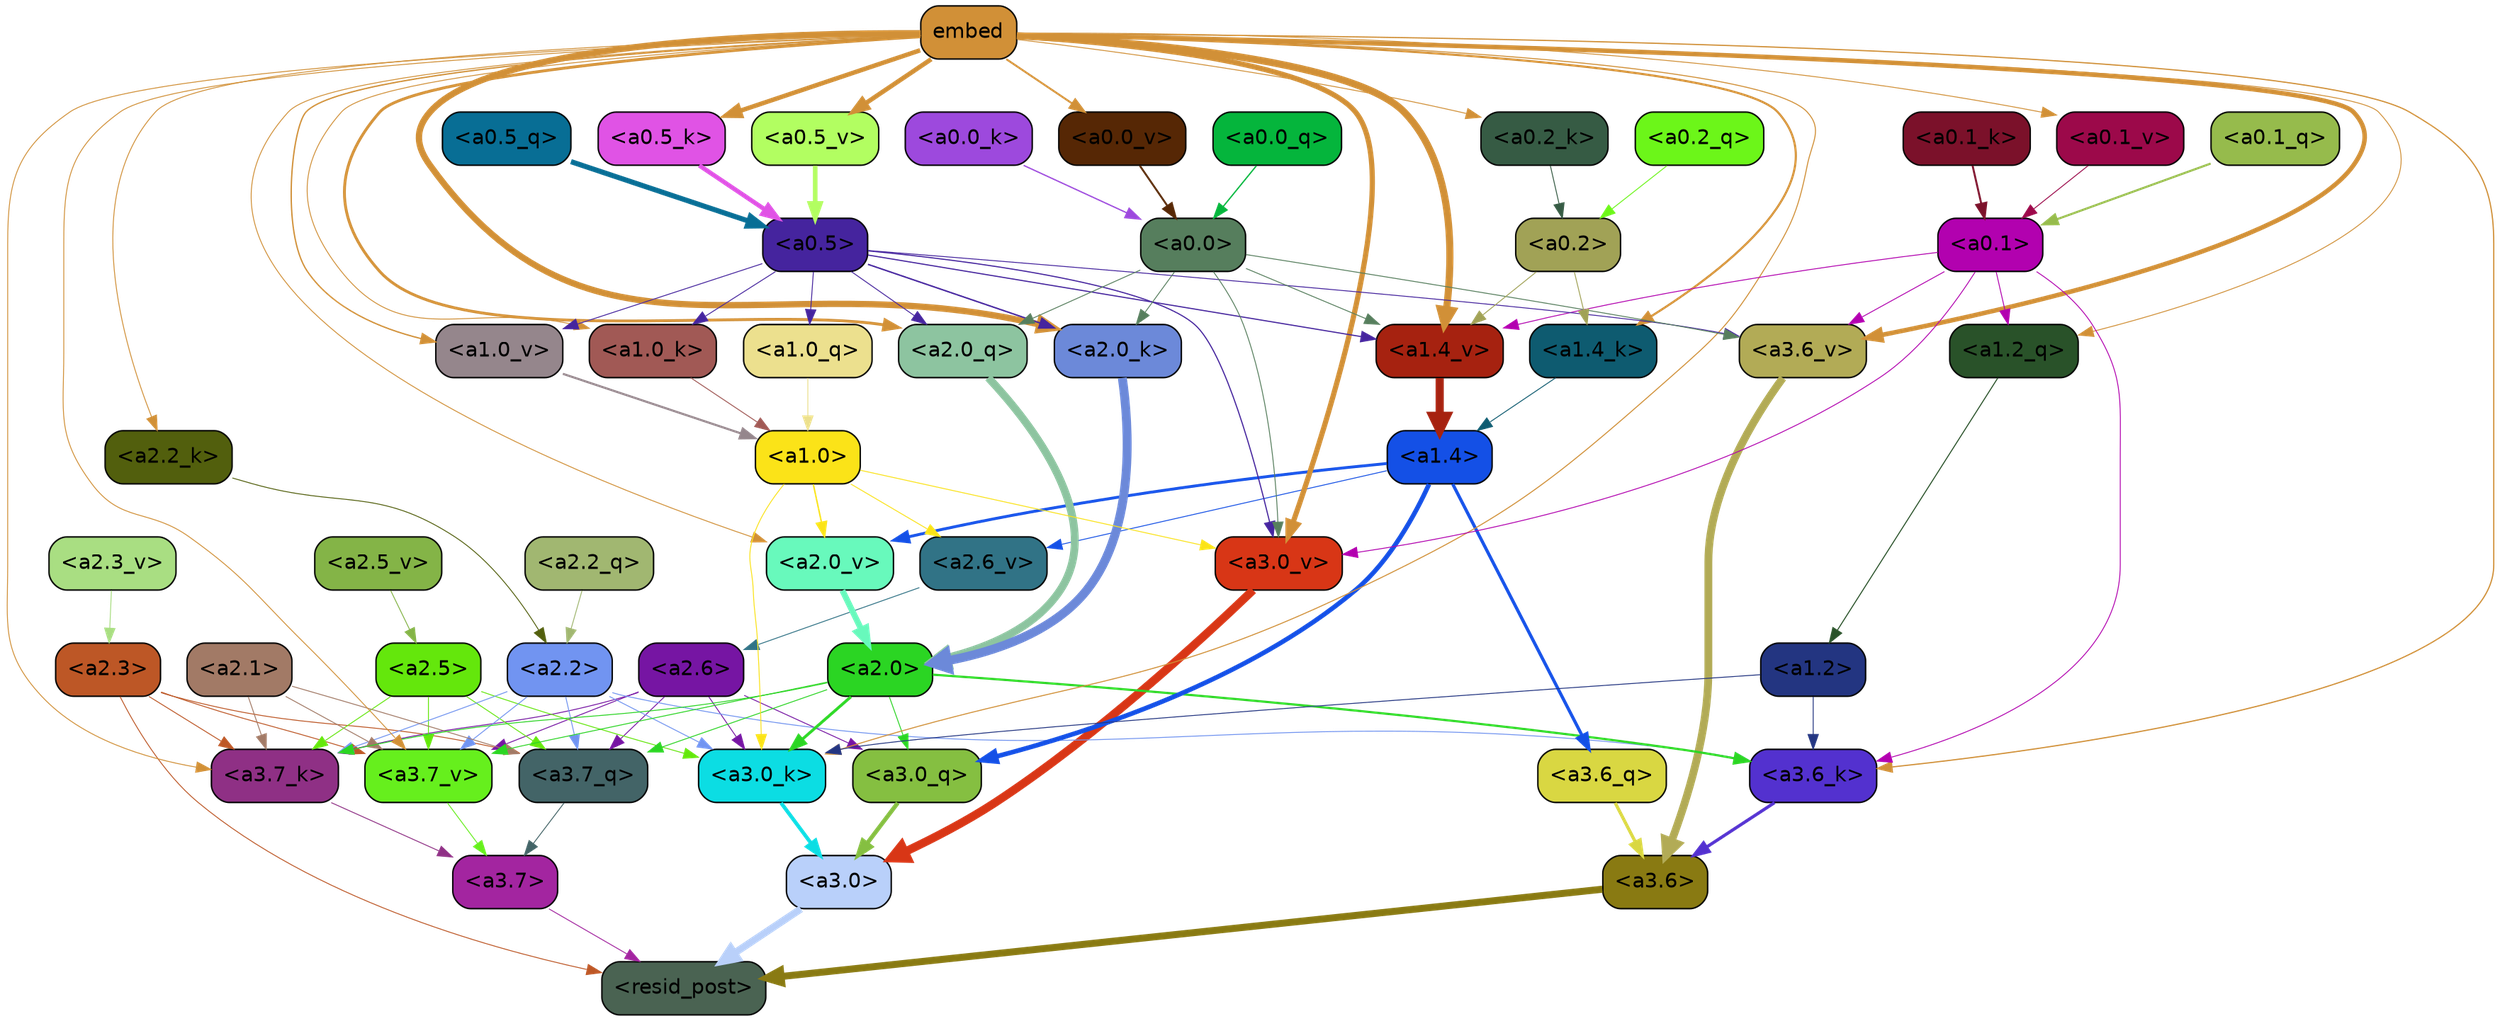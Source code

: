 strict digraph "" {
	graph [bgcolor=transparent,
		layout=dot,
		overlap=false,
		splines=true
	];
	"<a3.7>"	[color=black,
		fillcolor="#a325a0",
		fontname=Helvetica,
		shape=box,
		style="filled, rounded"];
	"<resid_post>"	[color=black,
		fillcolor="#4a6352",
		fontname=Helvetica,
		shape=box,
		style="filled, rounded"];
	"<a3.7>" -> "<resid_post>"	[color="#a325a0",
		penwidth=0.6];
	"<a3.6>"	[color=black,
		fillcolor="#897a12",
		fontname=Helvetica,
		shape=box,
		style="filled, rounded"];
	"<a3.6>" -> "<resid_post>"	[color="#897a12",
		penwidth=4.7534414529800415];
	"<a3.0>"	[color=black,
		fillcolor="#b9d0fa",
		fontname=Helvetica,
		shape=box,
		style="filled, rounded"];
	"<a3.0>" -> "<resid_post>"	[color="#b9d0fa",
		penwidth=4.898576855659485];
	"<a2.3>"	[color=black,
		fillcolor="#bd5726",
		fontname=Helvetica,
		shape=box,
		style="filled, rounded"];
	"<a2.3>" -> "<resid_post>"	[color="#bd5726",
		penwidth=0.6];
	"<a3.7_q>"	[color=black,
		fillcolor="#436467",
		fontname=Helvetica,
		shape=box,
		style="filled, rounded"];
	"<a2.3>" -> "<a3.7_q>"	[color="#bd5726",
		penwidth=0.6];
	"<a3.7_k>"	[color=black,
		fillcolor="#8f3085",
		fontname=Helvetica,
		shape=box,
		style="filled, rounded"];
	"<a2.3>" -> "<a3.7_k>"	[color="#bd5726",
		penwidth=0.6];
	"<a3.7_v>"	[color=black,
		fillcolor="#66ef1d",
		fontname=Helvetica,
		shape=box,
		style="filled, rounded"];
	"<a2.3>" -> "<a3.7_v>"	[color="#bd5726",
		penwidth=0.6];
	"<a3.7_q>" -> "<a3.7>"	[color="#436467",
		penwidth=0.6];
	"<a3.6_q>"	[color=black,
		fillcolor="#d9d742",
		fontname=Helvetica,
		shape=box,
		style="filled, rounded"];
	"<a3.6_q>" -> "<a3.6>"	[color="#d9d742",
		penwidth=2.160832464694977];
	"<a3.0_q>"	[color=black,
		fillcolor="#85bf41",
		fontname=Helvetica,
		shape=box,
		style="filled, rounded"];
	"<a3.0_q>" -> "<a3.0>"	[color="#85bf41",
		penwidth=2.870753765106201];
	"<a3.7_k>" -> "<a3.7>"	[color="#8f3085",
		penwidth=0.6];
	"<a3.6_k>"	[color=black,
		fillcolor="#5331cf",
		fontname=Helvetica,
		shape=box,
		style="filled, rounded"];
	"<a3.6_k>" -> "<a3.6>"	[color="#5331cf",
		penwidth=2.13908451795578];
	"<a3.0_k>"	[color=black,
		fillcolor="#0cdde3",
		fontname=Helvetica,
		shape=box,
		style="filled, rounded"];
	"<a3.0_k>" -> "<a3.0>"	[color="#0cdde3",
		penwidth=2.520303964614868];
	"<a3.7_v>" -> "<a3.7>"	[color="#66ef1d",
		penwidth=0.6];
	"<a3.6_v>"	[color=black,
		fillcolor="#b2ab56",
		fontname=Helvetica,
		shape=box,
		style="filled, rounded"];
	"<a3.6_v>" -> "<a3.6>"	[color="#b2ab56",
		penwidth=5.297133803367615];
	"<a3.0_v>"	[color=black,
		fillcolor="#d83616",
		fontname=Helvetica,
		shape=box,
		style="filled, rounded"];
	"<a3.0_v>" -> "<a3.0>"	[color="#d83616",
		penwidth=5.680712580680847];
	"<a2.6>"	[color=black,
		fillcolor="#7615a3",
		fontname=Helvetica,
		shape=box,
		style="filled, rounded"];
	"<a2.6>" -> "<a3.7_q>"	[color="#7615a3",
		penwidth=0.6];
	"<a2.6>" -> "<a3.0_q>"	[color="#7615a3",
		penwidth=0.6];
	"<a2.6>" -> "<a3.7_k>"	[color="#7615a3",
		penwidth=0.6];
	"<a2.6>" -> "<a3.0_k>"	[color="#7615a3",
		penwidth=0.6];
	"<a2.6>" -> "<a3.7_v>"	[color="#7615a3",
		penwidth=0.6];
	"<a2.5>"	[color=black,
		fillcolor="#64e70c",
		fontname=Helvetica,
		shape=box,
		style="filled, rounded"];
	"<a2.5>" -> "<a3.7_q>"	[color="#64e70c",
		penwidth=0.6];
	"<a2.5>" -> "<a3.7_k>"	[color="#64e70c",
		penwidth=0.6];
	"<a2.5>" -> "<a3.0_k>"	[color="#64e70c",
		penwidth=0.6];
	"<a2.5>" -> "<a3.7_v>"	[color="#64e70c",
		penwidth=0.6];
	"<a2.2>"	[color=black,
		fillcolor="#7194f1",
		fontname=Helvetica,
		shape=box,
		style="filled, rounded"];
	"<a2.2>" -> "<a3.7_q>"	[color="#7194f1",
		penwidth=0.6];
	"<a2.2>" -> "<a3.7_k>"	[color="#7194f1",
		penwidth=0.6];
	"<a2.2>" -> "<a3.6_k>"	[color="#7194f1",
		penwidth=0.6];
	"<a2.2>" -> "<a3.0_k>"	[color="#7194f1",
		penwidth=0.6];
	"<a2.2>" -> "<a3.7_v>"	[color="#7194f1",
		penwidth=0.6];
	"<a2.1>"	[color=black,
		fillcolor="#a27a66",
		fontname=Helvetica,
		shape=box,
		style="filled, rounded"];
	"<a2.1>" -> "<a3.7_q>"	[color="#a27a66",
		penwidth=0.6];
	"<a2.1>" -> "<a3.7_k>"	[color="#a27a66",
		penwidth=0.6];
	"<a2.1>" -> "<a3.7_v>"	[color="#a27a66",
		penwidth=0.6];
	"<a2.0>"	[color=black,
		fillcolor="#2bd523",
		fontname=Helvetica,
		shape=box,
		style="filled, rounded"];
	"<a2.0>" -> "<a3.7_q>"	[color="#2bd523",
		penwidth=0.6];
	"<a2.0>" -> "<a3.0_q>"	[color="#2bd523",
		penwidth=0.6];
	"<a2.0>" -> "<a3.7_k>"	[color="#2bd523",
		penwidth=0.6];
	"<a2.0>" -> "<a3.6_k>"	[color="#2bd523",
		penwidth=1.4807794839143753];
	"<a2.0>" -> "<a3.0_k>"	[color="#2bd523",
		penwidth=1.9436544477939606];
	"<a2.0>" -> "<a3.7_v>"	[color="#2bd523",
		penwidth=0.6];
	"<a1.4>"	[color=black,
		fillcolor="#1450e6",
		fontname=Helvetica,
		shape=box,
		style="filled, rounded"];
	"<a1.4>" -> "<a3.6_q>"	[color="#1450e6",
		penwidth=2.1635248363018036];
	"<a1.4>" -> "<a3.0_q>"	[color="#1450e6",
		penwidth=3.1362746953964233];
	"<a2.6_v>"	[color=black,
		fillcolor="#317386",
		fontname=Helvetica,
		shape=box,
		style="filled, rounded"];
	"<a1.4>" -> "<a2.6_v>"	[color="#1450e6",
		penwidth=0.6];
	"<a2.0_v>"	[color=black,
		fillcolor="#68f9bc",
		fontname=Helvetica,
		shape=box,
		style="filled, rounded"];
	"<a1.4>" -> "<a2.0_v>"	[color="#1450e6",
		penwidth=1.9271827340126038];
	embed	[color=black,
		fillcolor="#d19037",
		fontname=Helvetica,
		shape=box,
		style="filled, rounded"];
	embed -> "<a3.7_k>"	[color="#d19037",
		penwidth=0.6];
	embed -> "<a3.6_k>"	[color="#d19037",
		penwidth=0.8202246725559235];
	embed -> "<a3.0_k>"	[color="#d19037",
		penwidth=0.6771316379308701];
	embed -> "<a3.7_v>"	[color="#d19037",
		penwidth=0.6];
	embed -> "<a3.6_v>"	[color="#d19037",
		penwidth=3.067279100418091];
	embed -> "<a3.0_v>"	[color="#d19037",
		penwidth=3.5202720761299133];
	"<a2.0_q>"	[color=black,
		fillcolor="#8dc4a0",
		fontname=Helvetica,
		shape=box,
		style="filled, rounded"];
	embed -> "<a2.0_q>"	[color="#d19037",
		penwidth=1.9194039106369019];
	"<a2.2_k>"	[color=black,
		fillcolor="#525f0d",
		fontname=Helvetica,
		shape=box,
		style="filled, rounded"];
	embed -> "<a2.2_k>"	[color="#d19037",
		penwidth=0.6];
	"<a2.0_k>"	[color=black,
		fillcolor="#6c89d9",
		fontname=Helvetica,
		shape=box,
		style="filled, rounded"];
	embed -> "<a2.0_k>"	[color="#d19037",
		penwidth=4.28515887260437];
	embed -> "<a2.0_v>"	[color="#d19037",
		penwidth=0.6];
	"<a1.2_q>"	[color=black,
		fillcolor="#295229",
		fontname=Helvetica,
		shape=box,
		style="filled, rounded"];
	embed -> "<a1.2_q>"	[color="#d19037",
		penwidth=0.6];
	"<a1.4_k>"	[color=black,
		fillcolor="#0e5b70",
		fontname=Helvetica,
		shape=box,
		style="filled, rounded"];
	embed -> "<a1.4_k>"	[color="#d19037",
		penwidth=1.441945195198059];
	"<a1.0_k>"	[color=black,
		fillcolor="#a15955",
		fontname=Helvetica,
		shape=box,
		style="filled, rounded"];
	embed -> "<a1.0_k>"	[color="#d19037",
		penwidth=0.6];
	"<a1.4_v>"	[color=black,
		fillcolor="#a62210",
		fontname=Helvetica,
		shape=box,
		style="filled, rounded"];
	embed -> "<a1.4_v>"	[color="#d19037",
		penwidth=4.830149412155151];
	"<a1.0_v>"	[color=black,
		fillcolor="#95868c",
		fontname=Helvetica,
		shape=box,
		style="filled, rounded"];
	embed -> "<a1.0_v>"	[color="#d19037",
		penwidth=0.8981428295373917];
	"<a0.5_k>"	[color=black,
		fillcolor="#e053e5",
		fontname=Helvetica,
		shape=box,
		style="filled, rounded"];
	embed -> "<a0.5_k>"	[color="#d19037",
		penwidth=3.0170571208000183];
	"<a0.2_k>"	[color=black,
		fillcolor="#365b44",
		fontname=Helvetica,
		shape=box,
		style="filled, rounded"];
	embed -> "<a0.2_k>"	[color="#d19037",
		penwidth=0.6];
	"<a0.5_v>"	[color=black,
		fillcolor="#b2fe61",
		fontname=Helvetica,
		shape=box,
		style="filled, rounded"];
	embed -> "<a0.5_v>"	[color="#d19037",
		penwidth=3.074461340904236];
	"<a0.1_v>"	[color=black,
		fillcolor="#9c094a",
		fontname=Helvetica,
		shape=box,
		style="filled, rounded"];
	embed -> "<a0.1_v>"	[color="#d19037",
		penwidth=0.6];
	"<a0.0_v>"	[color=black,
		fillcolor="#562705",
		fontname=Helvetica,
		shape=box,
		style="filled, rounded"];
	embed -> "<a0.0_v>"	[color="#d19037",
		penwidth=1.2872365713119507];
	"<a1.2>"	[color=black,
		fillcolor="#233581",
		fontname=Helvetica,
		shape=box,
		style="filled, rounded"];
	"<a1.2>" -> "<a3.6_k>"	[color="#233581",
		penwidth=0.6];
	"<a1.2>" -> "<a3.0_k>"	[color="#233581",
		penwidth=0.6];
	"<a0.1>"	[color=black,
		fillcolor="#b201af",
		fontname=Helvetica,
		shape=box,
		style="filled, rounded"];
	"<a0.1>" -> "<a3.6_k>"	[color="#b201af",
		penwidth=0.6];
	"<a0.1>" -> "<a3.6_v>"	[color="#b201af",
		penwidth=0.6];
	"<a0.1>" -> "<a3.0_v>"	[color="#b201af",
		penwidth=0.6];
	"<a0.1>" -> "<a1.2_q>"	[color="#b201af",
		penwidth=0.6];
	"<a0.1>" -> "<a1.4_v>"	[color="#b201af",
		penwidth=0.6];
	"<a1.0>"	[color=black,
		fillcolor="#fbe318",
		fontname=Helvetica,
		shape=box,
		style="filled, rounded"];
	"<a1.0>" -> "<a3.0_k>"	[color="#fbe318",
		penwidth=0.6];
	"<a1.0>" -> "<a3.0_v>"	[color="#fbe318",
		penwidth=0.6];
	"<a1.0>" -> "<a2.6_v>"	[color="#fbe318",
		penwidth=0.6];
	"<a1.0>" -> "<a2.0_v>"	[color="#fbe318",
		penwidth=0.9754131138324738];
	"<a0.5>"	[color=black,
		fillcolor="#45249e",
		fontname=Helvetica,
		shape=box,
		style="filled, rounded"];
	"<a0.5>" -> "<a3.6_v>"	[color="#45249e",
		penwidth=0.6];
	"<a0.5>" -> "<a3.0_v>"	[color="#45249e",
		penwidth=0.764040544629097];
	"<a0.5>" -> "<a2.0_q>"	[color="#45249e",
		penwidth=0.6];
	"<a0.5>" -> "<a2.0_k>"	[color="#45249e",
		penwidth=0.9763890504837036];
	"<a1.0_q>"	[color=black,
		fillcolor="#ece08e",
		fontname=Helvetica,
		shape=box,
		style="filled, rounded"];
	"<a0.5>" -> "<a1.0_q>"	[color="#45249e",
		penwidth=0.6];
	"<a0.5>" -> "<a1.0_k>"	[color="#45249e",
		penwidth=0.6];
	"<a0.5>" -> "<a1.4_v>"	[color="#45249e",
		penwidth=0.7723740935325623];
	"<a0.5>" -> "<a1.0_v>"	[color="#45249e",
		penwidth=0.6];
	"<a0.0>"	[color=black,
		fillcolor="#567e5d",
		fontname=Helvetica,
		shape=box,
		style="filled, rounded"];
	"<a0.0>" -> "<a3.6_v>"	[color="#567e5d",
		penwidth=0.6];
	"<a0.0>" -> "<a3.0_v>"	[color="#567e5d",
		penwidth=0.6];
	"<a0.0>" -> "<a2.0_q>"	[color="#567e5d",
		penwidth=0.6];
	"<a0.0>" -> "<a2.0_k>"	[color="#567e5d",
		penwidth=0.6];
	"<a0.0>" -> "<a1.4_v>"	[color="#567e5d",
		penwidth=0.6];
	"<a2.2_q>"	[color=black,
		fillcolor="#a1b771",
		fontname=Helvetica,
		shape=box,
		style="filled, rounded"];
	"<a2.2_q>" -> "<a2.2>"	[color="#a1b771",
		penwidth=0.6];
	"<a2.0_q>" -> "<a2.0>"	[color="#8dc4a0",
		penwidth=5.313405752182007];
	"<a2.2_k>" -> "<a2.2>"	[color="#525f0d",
		penwidth=0.6];
	"<a2.0_k>" -> "<a2.0>"	[color="#6c89d9",
		penwidth=6.029795527458191];
	"<a2.6_v>" -> "<a2.6>"	[color="#317386",
		penwidth=0.6];
	"<a2.5_v>"	[color=black,
		fillcolor="#84b447",
		fontname=Helvetica,
		shape=box,
		style="filled, rounded"];
	"<a2.5_v>" -> "<a2.5>"	[color="#84b447",
		penwidth=0.6];
	"<a2.3_v>"	[color=black,
		fillcolor="#a9de82",
		fontname=Helvetica,
		shape=box,
		style="filled, rounded"];
	"<a2.3_v>" -> "<a2.3>"	[color="#a9de82",
		penwidth=0.6];
	"<a2.0_v>" -> "<a2.0>"	[color="#68f9bc",
		penwidth=4.041402816772461];
	"<a1.2_q>" -> "<a1.2>"	[color="#295229",
		penwidth=0.6924253702163696];
	"<a1.0_q>" -> "<a1.0>"	[color="#ece08e",
		penwidth=0.6];
	"<a1.4_k>" -> "<a1.4>"	[color="#0e5b70",
		penwidth=0.6];
	"<a1.0_k>" -> "<a1.0>"	[color="#a15955",
		penwidth=0.6];
	"<a1.4_v>" -> "<a1.4>"	[color="#a62210",
		penwidth=5.515027642250061];
	"<a1.0_v>" -> "<a1.0>"	[color="#95868c",
		penwidth=1.4252789914608002];
	"<a0.2>"	[color=black,
		fillcolor="#a1a256",
		fontname=Helvetica,
		shape=box,
		style="filled, rounded"];
	"<a0.2>" -> "<a1.4_k>"	[color="#a1a256",
		penwidth=0.6];
	"<a0.2>" -> "<a1.4_v>"	[color="#a1a256",
		penwidth=0.6];
	"<a0.5_q>"	[color=black,
		fillcolor="#086e95",
		fontname=Helvetica,
		shape=box,
		style="filled, rounded"];
	"<a0.5_q>" -> "<a0.5>"	[color="#086e95",
		penwidth=3.470327615737915];
	"<a0.2_q>"	[color=black,
		fillcolor="#6cf619",
		fontname=Helvetica,
		shape=box,
		style="filled, rounded"];
	"<a0.2_q>" -> "<a0.2>"	[color="#6cf619",
		penwidth=0.6];
	"<a0.1_q>"	[color=black,
		fillcolor="#96bb4c",
		fontname=Helvetica,
		shape=box,
		style="filled, rounded"];
	"<a0.1_q>" -> "<a0.1>"	[color="#96bb4c",
		penwidth=1.4035804867744446];
	"<a0.0_q>"	[color=black,
		fillcolor="#05b53c",
		fontname=Helvetica,
		shape=box,
		style="filled, rounded"];
	"<a0.0_q>" -> "<a0.0>"	[color="#05b53c",
		penwidth=0.8884857892990112];
	"<a0.5_k>" -> "<a0.5>"	[color="#e053e5",
		penwidth=3.017053723335266];
	"<a0.2_k>" -> "<a0.2>"	[color="#365b44",
		penwidth=0.6];
	"<a0.1_k>"	[color=black,
		fillcolor="#7b112a",
		fontname=Helvetica,
		shape=box,
		style="filled, rounded"];
	"<a0.1_k>" -> "<a0.1>"	[color="#7b112a",
		penwidth=1.3217589855194092];
	"<a0.0_k>"	[color=black,
		fillcolor="#9d49dd",
		fontname=Helvetica,
		shape=box,
		style="filled, rounded"];
	"<a0.0_k>" -> "<a0.0>"	[color="#9d49dd",
		penwidth=0.8782260417938232];
	"<a0.5_v>" -> "<a0.5>"	[color="#b2fe61",
		penwidth=3.088594377040863];
	"<a0.1_v>" -> "<a0.1>"	[color="#9c094a",
		penwidth=0.6];
	"<a0.0_v>" -> "<a0.0>"	[color="#562705",
		penwidth=1.2872320413589478];
}
